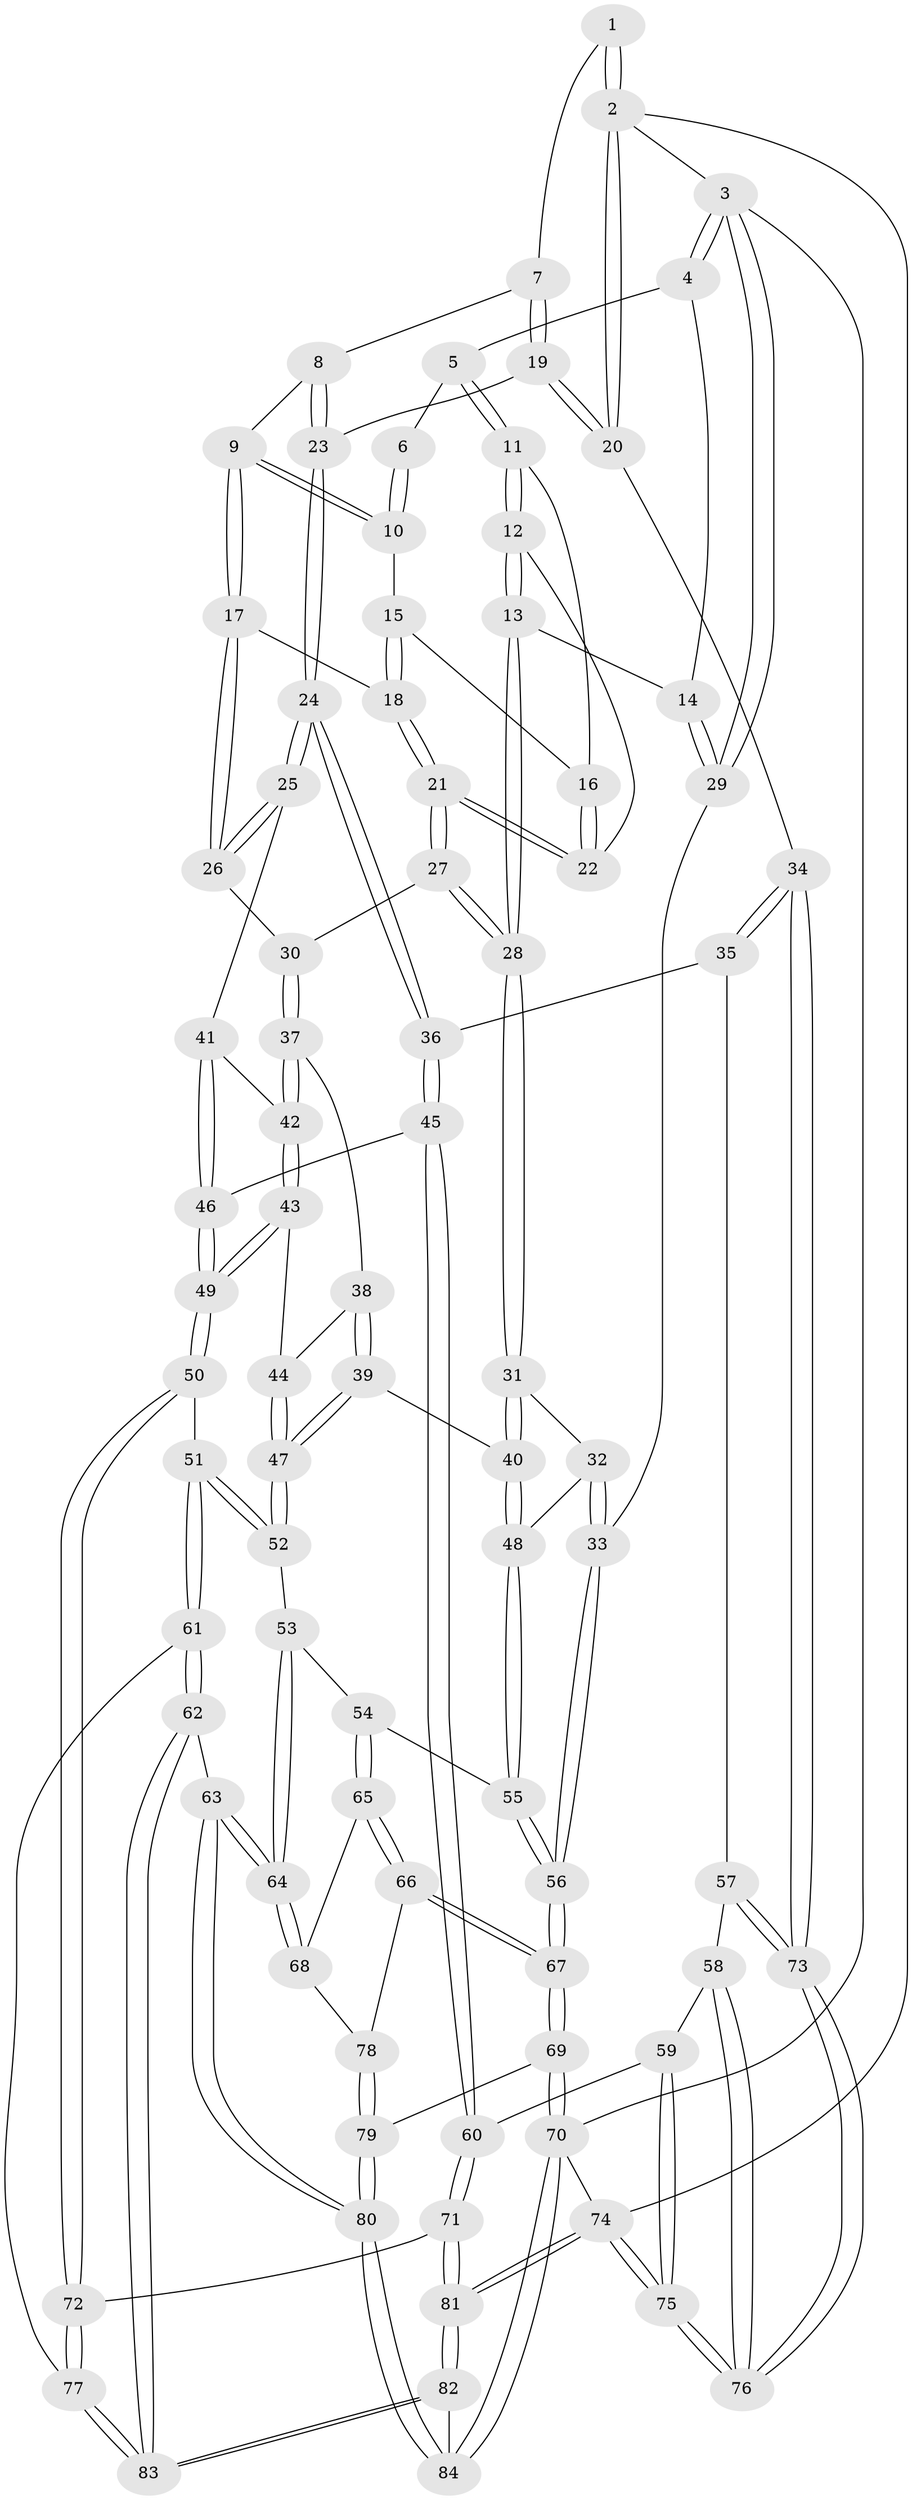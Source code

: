// Generated by graph-tools (version 1.1) at 2025/27/03/15/25 16:27:56]
// undirected, 84 vertices, 207 edges
graph export_dot {
graph [start="1"]
  node [color=gray90,style=filled];
  1 [pos="+0.8696901250461884+0"];
  2 [pos="+1+0"];
  3 [pos="+0+0"];
  4 [pos="+0.14800916495106448+0"];
  5 [pos="+0.29060844096122485+0"];
  6 [pos="+0.6115603683693788+0"];
  7 [pos="+0.8759085650652355+0.141976724991318"];
  8 [pos="+0.8024399044168078+0.20981012487528988"];
  9 [pos="+0.7862545473898181+0.2127178529408675"];
  10 [pos="+0.6194438079554421+0"];
  11 [pos="+0.29790795086583094+0.08791039079348593"];
  12 [pos="+0.2888361568219667+0.16348726575724132"];
  13 [pos="+0.21714551853400654+0.27674192800191216"];
  14 [pos="+0.10189129734185684+0.2703511907635807"];
  15 [pos="+0.6014868185370307+0.04192760973349807"];
  16 [pos="+0.4863631023558768+0.1839128021691493"];
  17 [pos="+0.7358088580169688+0.2962607959865676"];
  18 [pos="+0.6042693075772699+0.24054683425147447"];
  19 [pos="+1+0.2178041762772929"];
  20 [pos="+1+0.21577110668846428"];
  21 [pos="+0.490576403919482+0.328738303139288"];
  22 [pos="+0.4692964701239058+0.2870872417821325"];
  23 [pos="+0.9156581677500126+0.2800455652370311"];
  24 [pos="+0.8397952127431129+0.4653978375139773"];
  25 [pos="+0.7713299344014569+0.42220381997266404"];
  26 [pos="+0.7386296136039642+0.36490126195336553"];
  27 [pos="+0.4905201113707214+0.32929768210950433"];
  28 [pos="+0.2701210811587594+0.3979677693821168"];
  29 [pos="+0+0.3226016098273753"];
  30 [pos="+0.5196483890099921+0.38343901366193955"];
  31 [pos="+0.26551033480827024+0.42980786094635987"];
  32 [pos="+0.18280537975946434+0.4592609112821176"];
  33 [pos="+0+0.4692456926180358"];
  34 [pos="+1+0.5272017512823892"];
  35 [pos="+1+0.5302538420443157"];
  36 [pos="+0.8861446450311458+0.5225777772866891"];
  37 [pos="+0.5196794254938697+0.38670206956508935"];
  38 [pos="+0.4354560916404606+0.45877954317547553"];
  39 [pos="+0.30190675295397096+0.5022796847019831"];
  40 [pos="+0.29976919369907995+0.4989814005397837"];
  41 [pos="+0.652740738827402+0.4958111779277302"];
  42 [pos="+0.554381790899197+0.4902819025996672"];
  43 [pos="+0.5365799249760216+0.5354385129226931"];
  44 [pos="+0.44824135566052997+0.5288080397576433"];
  45 [pos="+0.8108360356208435+0.6252765647225746"];
  46 [pos="+0.6719068551630624+0.5886898342884666"];
  47 [pos="+0.3232070082559359+0.5685461603759858"];
  48 [pos="+0.14281679310660716+0.5821390002893405"];
  49 [pos="+0.5437613691883664+0.6612944056316156"];
  50 [pos="+0.5411115690099186+0.6690928268115315"];
  51 [pos="+0.4668182844729729+0.6972289910661685"];
  52 [pos="+0.32338902948645254+0.5866886967902275"];
  53 [pos="+0.2600330321630354+0.64881164577747"];
  54 [pos="+0.1870235084414976+0.6615241693401722"];
  55 [pos="+0.1373663539550468+0.5904167093272136"];
  56 [pos="+0+0.49952672913859864"];
  57 [pos="+0.9187698794955107+0.7501811499900346"];
  58 [pos="+0.8919647838067861+0.7570018574239258"];
  59 [pos="+0.8106869623684668+0.7710809810953395"];
  60 [pos="+0.7789779156651181+0.7565014435312705"];
  61 [pos="+0.4198903767798153+0.8018581055500705"];
  62 [pos="+0.3760326701023049+0.8674719360361905"];
  63 [pos="+0.338255731273175+0.8876485288502421"];
  64 [pos="+0.3169787297700522+0.8583827934530648"];
  65 [pos="+0.164904791668331+0.6883697066127553"];
  66 [pos="+0.06233464203234435+0.7481518861174289"];
  67 [pos="+0+0.6753665888196"];
  68 [pos="+0.2246701297634605+0.8034823582323007"];
  69 [pos="+0+0.6954743555562718"];
  70 [pos="+0+1"];
  71 [pos="+0.7406492847250384+0.7801967029835376"];
  72 [pos="+0.6900458565968544+0.7935259508154564"];
  73 [pos="+1+0.7828096657653676"];
  74 [pos="+1+1"];
  75 [pos="+1+1"];
  76 [pos="+1+1"];
  77 [pos="+0.656949733096911+0.8488320066672359"];
  78 [pos="+0.09487101499840432+0.7999375975543916"];
  79 [pos="+0.125464922418446+0.9612440123838839"];
  80 [pos="+0.19959758541438366+1"];
  81 [pos="+0.9512391573681731+1"];
  82 [pos="+0.6630302657190795+1"];
  83 [pos="+0.6153637319036206+0.9537533929681741"];
  84 [pos="+0.1902112486742289+1"];
  1 -- 2;
  1 -- 2;
  1 -- 7;
  2 -- 3;
  2 -- 20;
  2 -- 20;
  2 -- 74;
  3 -- 4;
  3 -- 4;
  3 -- 29;
  3 -- 29;
  3 -- 70;
  4 -- 5;
  4 -- 14;
  5 -- 6;
  5 -- 11;
  5 -- 11;
  6 -- 10;
  6 -- 10;
  7 -- 8;
  7 -- 19;
  7 -- 19;
  8 -- 9;
  8 -- 23;
  8 -- 23;
  9 -- 10;
  9 -- 10;
  9 -- 17;
  9 -- 17;
  10 -- 15;
  11 -- 12;
  11 -- 12;
  11 -- 16;
  12 -- 13;
  12 -- 13;
  12 -- 22;
  13 -- 14;
  13 -- 28;
  13 -- 28;
  14 -- 29;
  14 -- 29;
  15 -- 16;
  15 -- 18;
  15 -- 18;
  16 -- 22;
  16 -- 22;
  17 -- 18;
  17 -- 26;
  17 -- 26;
  18 -- 21;
  18 -- 21;
  19 -- 20;
  19 -- 20;
  19 -- 23;
  20 -- 34;
  21 -- 22;
  21 -- 22;
  21 -- 27;
  21 -- 27;
  23 -- 24;
  23 -- 24;
  24 -- 25;
  24 -- 25;
  24 -- 36;
  24 -- 36;
  25 -- 26;
  25 -- 26;
  25 -- 41;
  26 -- 30;
  27 -- 28;
  27 -- 28;
  27 -- 30;
  28 -- 31;
  28 -- 31;
  29 -- 33;
  30 -- 37;
  30 -- 37;
  31 -- 32;
  31 -- 40;
  31 -- 40;
  32 -- 33;
  32 -- 33;
  32 -- 48;
  33 -- 56;
  33 -- 56;
  34 -- 35;
  34 -- 35;
  34 -- 73;
  34 -- 73;
  35 -- 36;
  35 -- 57;
  36 -- 45;
  36 -- 45;
  37 -- 38;
  37 -- 42;
  37 -- 42;
  38 -- 39;
  38 -- 39;
  38 -- 44;
  39 -- 40;
  39 -- 47;
  39 -- 47;
  40 -- 48;
  40 -- 48;
  41 -- 42;
  41 -- 46;
  41 -- 46;
  42 -- 43;
  42 -- 43;
  43 -- 44;
  43 -- 49;
  43 -- 49;
  44 -- 47;
  44 -- 47;
  45 -- 46;
  45 -- 60;
  45 -- 60;
  46 -- 49;
  46 -- 49;
  47 -- 52;
  47 -- 52;
  48 -- 55;
  48 -- 55;
  49 -- 50;
  49 -- 50;
  50 -- 51;
  50 -- 72;
  50 -- 72;
  51 -- 52;
  51 -- 52;
  51 -- 61;
  51 -- 61;
  52 -- 53;
  53 -- 54;
  53 -- 64;
  53 -- 64;
  54 -- 55;
  54 -- 65;
  54 -- 65;
  55 -- 56;
  55 -- 56;
  56 -- 67;
  56 -- 67;
  57 -- 58;
  57 -- 73;
  57 -- 73;
  58 -- 59;
  58 -- 76;
  58 -- 76;
  59 -- 60;
  59 -- 75;
  59 -- 75;
  60 -- 71;
  60 -- 71;
  61 -- 62;
  61 -- 62;
  61 -- 77;
  62 -- 63;
  62 -- 83;
  62 -- 83;
  63 -- 64;
  63 -- 64;
  63 -- 80;
  63 -- 80;
  64 -- 68;
  64 -- 68;
  65 -- 66;
  65 -- 66;
  65 -- 68;
  66 -- 67;
  66 -- 67;
  66 -- 78;
  67 -- 69;
  67 -- 69;
  68 -- 78;
  69 -- 70;
  69 -- 70;
  69 -- 79;
  70 -- 84;
  70 -- 84;
  70 -- 74;
  71 -- 72;
  71 -- 81;
  71 -- 81;
  72 -- 77;
  72 -- 77;
  73 -- 76;
  73 -- 76;
  74 -- 75;
  74 -- 75;
  74 -- 81;
  74 -- 81;
  75 -- 76;
  75 -- 76;
  77 -- 83;
  77 -- 83;
  78 -- 79;
  78 -- 79;
  79 -- 80;
  79 -- 80;
  80 -- 84;
  80 -- 84;
  81 -- 82;
  81 -- 82;
  82 -- 83;
  82 -- 83;
  82 -- 84;
}
